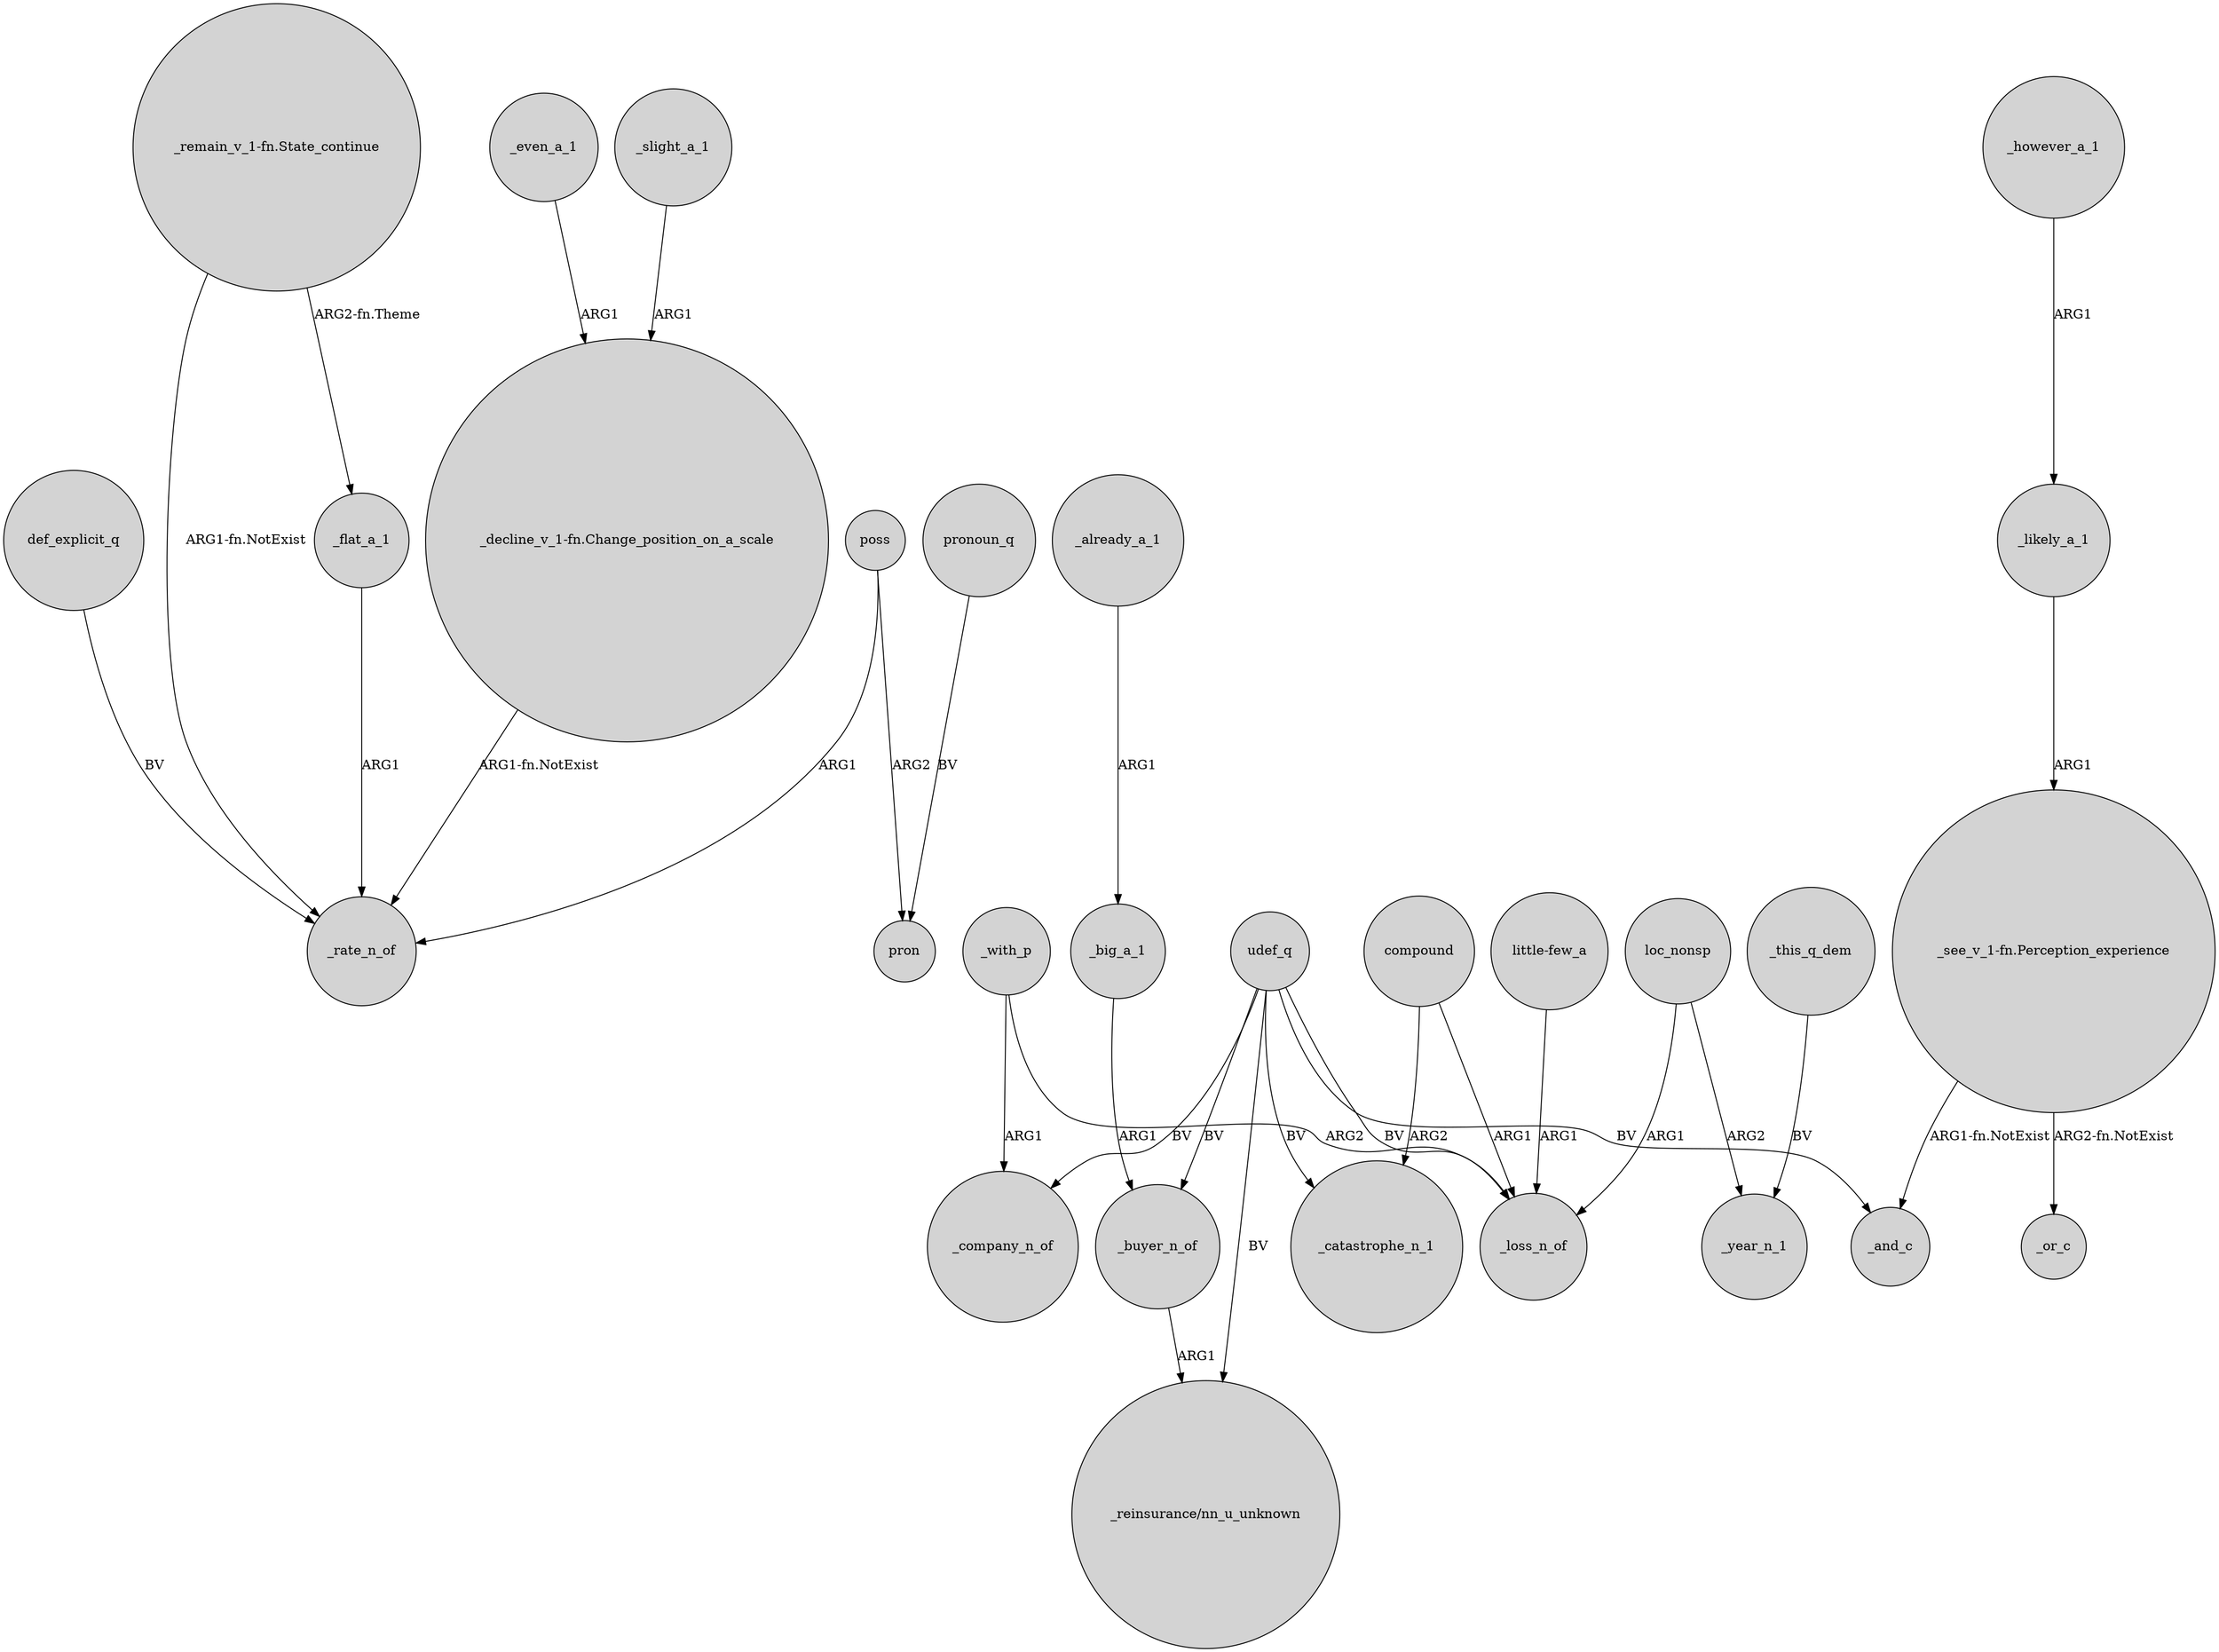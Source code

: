 digraph {
	node [shape=circle style=filled]
	poss -> _rate_n_of [label=ARG1]
	_with_p -> _loss_n_of [label=ARG2]
	poss -> pron [label=ARG2]
	udef_q -> _buyer_n_of [label=BV]
	compound -> _catastrophe_n_1 [label=ARG2]
	_this_q_dem -> _year_n_1 [label=BV]
	def_explicit_q -> _rate_n_of [label=BV]
	_with_p -> _company_n_of [label=ARG1]
	loc_nonsp -> _loss_n_of [label=ARG1]
	"_see_v_1-fn.Perception_experience" -> _and_c [label="ARG1-fn.NotExist"]
	_flat_a_1 -> _rate_n_of [label=ARG1]
	udef_q -> _catastrophe_n_1 [label=BV]
	_however_a_1 -> _likely_a_1 [label=ARG1]
	_likely_a_1 -> "_see_v_1-fn.Perception_experience" [label=ARG1]
	"_remain_v_1-fn.State_continue" -> _rate_n_of [label="ARG1-fn.NotExist"]
	pronoun_q -> pron [label=BV]
	_even_a_1 -> "_decline_v_1-fn.Change_position_on_a_scale" [label=ARG1]
	loc_nonsp -> _year_n_1 [label=ARG2]
	"_decline_v_1-fn.Change_position_on_a_scale" -> _rate_n_of [label="ARG1-fn.NotExist"]
	_buyer_n_of -> "_reinsurance/nn_u_unknown" [label=ARG1]
	_slight_a_1 -> "_decline_v_1-fn.Change_position_on_a_scale" [label=ARG1]
	_big_a_1 -> _buyer_n_of [label=ARG1]
	"_see_v_1-fn.Perception_experience" -> _or_c [label="ARG2-fn.NotExist"]
	"little-few_a" -> _loss_n_of [label=ARG1]
	compound -> _loss_n_of [label=ARG1]
	udef_q -> _company_n_of [label=BV]
	udef_q -> _and_c [label=BV]
	udef_q -> "_reinsurance/nn_u_unknown" [label=BV]
	"_remain_v_1-fn.State_continue" -> _flat_a_1 [label="ARG2-fn.Theme"]
	udef_q -> _loss_n_of [label=BV]
	_already_a_1 -> _big_a_1 [label=ARG1]
}
